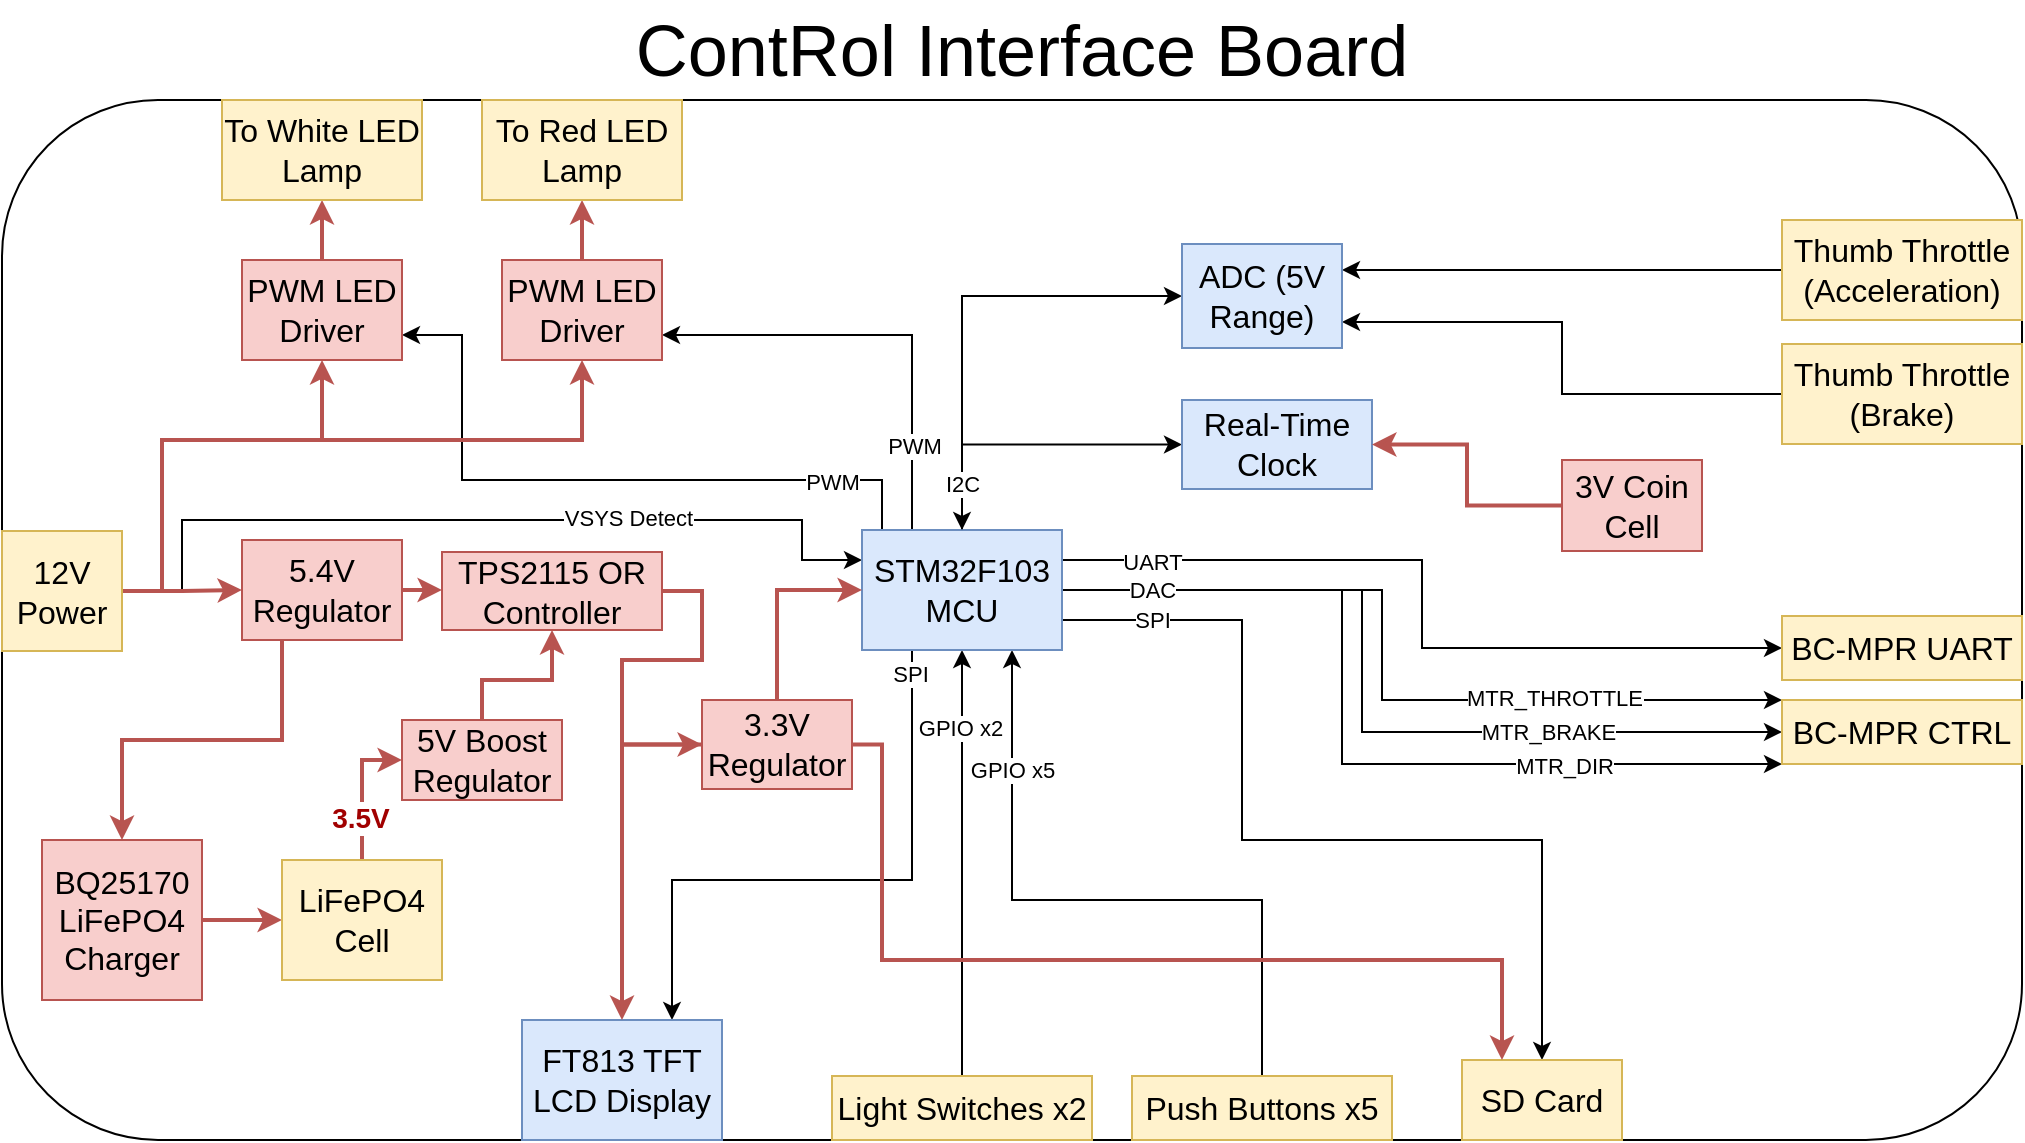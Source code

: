 <mxfile version="22.1.18" type="device">
  <diagram name="Page-1" id="DU1WIyxH42wrOqtbVyOI">
    <mxGraphModel dx="1434" dy="844" grid="1" gridSize="10" guides="1" tooltips="1" connect="1" arrows="1" fold="1" page="1" pageScale="1" pageWidth="1100" pageHeight="850" math="0" shadow="0">
      <root>
        <mxCell id="0" />
        <mxCell id="1" parent="0" />
        <mxCell id="OFXTIT4xApqQ2Ra7HmwU-2" value="" style="rounded=1;whiteSpace=wrap;html=1;" parent="1" vertex="1">
          <mxGeometry x="60" y="180" width="1010" height="520" as="geometry" />
        </mxCell>
        <mxCell id="OFXTIT4xApqQ2Ra7HmwU-4" value="ContRol Interface Board" style="text;html=1;strokeColor=none;fillColor=none;align=center;verticalAlign=middle;whiteSpace=wrap;rounded=0;fontSize=36;" parent="1" vertex="1">
          <mxGeometry x="350" y="130" width="440" height="50" as="geometry" />
        </mxCell>
        <mxCell id="OFXTIT4xApqQ2Ra7HmwU-23" style="edgeStyle=orthogonalEdgeStyle;rounded=0;orthogonalLoop=1;jettySize=auto;html=1;exitX=0.25;exitY=0;exitDx=0;exitDy=0;entryX=1;entryY=0.75;entryDx=0;entryDy=0;" parent="1" source="OFXTIT4xApqQ2Ra7HmwU-5" target="OFXTIT4xApqQ2Ra7HmwU-15" edge="1">
          <mxGeometry relative="1" as="geometry" />
        </mxCell>
        <mxCell id="OFXTIT4xApqQ2Ra7HmwU-27" value="PWM" style="edgeLabel;html=1;align=center;verticalAlign=middle;resizable=0;points=[];" parent="OFXTIT4xApqQ2Ra7HmwU-23" vertex="1" connectable="0">
          <mxGeometry x="0.645" y="3" relative="1" as="geometry">
            <mxPoint x="86" y="52" as="offset" />
          </mxGeometry>
        </mxCell>
        <mxCell id="OFXTIT4xApqQ2Ra7HmwU-24" style="edgeStyle=orthogonalEdgeStyle;rounded=0;orthogonalLoop=1;jettySize=auto;html=1;exitX=0.25;exitY=0;exitDx=0;exitDy=0;entryX=1;entryY=0.75;entryDx=0;entryDy=0;" parent="1" source="OFXTIT4xApqQ2Ra7HmwU-5" target="OFXTIT4xApqQ2Ra7HmwU-14" edge="1">
          <mxGeometry relative="1" as="geometry">
            <Array as="points">
              <mxPoint x="500" y="395" />
              <mxPoint x="500" y="370" />
              <mxPoint x="290" y="370" />
              <mxPoint x="290" y="298" />
            </Array>
          </mxGeometry>
        </mxCell>
        <mxCell id="OFXTIT4xApqQ2Ra7HmwU-26" value="PWM" style="edgeLabel;html=1;align=center;verticalAlign=middle;resizable=0;points=[];" parent="OFXTIT4xApqQ2Ra7HmwU-24" vertex="1" connectable="0">
          <mxGeometry x="0.836" relative="1" as="geometry">
            <mxPoint x="186" y="73" as="offset" />
          </mxGeometry>
        </mxCell>
        <mxCell id="p1Ai8-NW_MYThjUpGvwp-1" style="edgeStyle=orthogonalEdgeStyle;rounded=0;orthogonalLoop=1;jettySize=auto;html=1;exitX=1;exitY=0.25;exitDx=0;exitDy=0;entryX=0;entryY=0.5;entryDx=0;entryDy=0;" parent="1" source="OFXTIT4xApqQ2Ra7HmwU-5" target="OFXTIT4xApqQ2Ra7HmwU-64" edge="1">
          <mxGeometry relative="1" as="geometry" />
        </mxCell>
        <mxCell id="p1Ai8-NW_MYThjUpGvwp-2" value="UART" style="edgeLabel;html=1;align=center;verticalAlign=middle;resizable=0;points=[];" parent="p1Ai8-NW_MYThjUpGvwp-1" vertex="1" connectable="0">
          <mxGeometry x="-0.78" y="-1" relative="1" as="geometry">
            <mxPoint as="offset" />
          </mxGeometry>
        </mxCell>
        <mxCell id="p1Ai8-NW_MYThjUpGvwp-4" style="edgeStyle=orthogonalEdgeStyle;rounded=0;orthogonalLoop=1;jettySize=auto;html=1;exitX=1;exitY=0.5;exitDx=0;exitDy=0;entryX=0;entryY=0;entryDx=0;entryDy=0;" parent="1" source="OFXTIT4xApqQ2Ra7HmwU-5" target="p1Ai8-NW_MYThjUpGvwp-3" edge="1">
          <mxGeometry relative="1" as="geometry">
            <Array as="points">
              <mxPoint x="750" y="425" />
              <mxPoint x="750" y="480" />
            </Array>
          </mxGeometry>
        </mxCell>
        <mxCell id="p1Ai8-NW_MYThjUpGvwp-7" value="MTR_THROTTLE" style="edgeLabel;html=1;align=center;verticalAlign=middle;resizable=0;points=[];" parent="p1Ai8-NW_MYThjUpGvwp-4" vertex="1" connectable="0">
          <mxGeometry x="0.447" y="1" relative="1" as="geometry">
            <mxPoint as="offset" />
          </mxGeometry>
        </mxCell>
        <mxCell id="p1Ai8-NW_MYThjUpGvwp-5" style="edgeStyle=orthogonalEdgeStyle;rounded=0;orthogonalLoop=1;jettySize=auto;html=1;exitX=1;exitY=0.5;exitDx=0;exitDy=0;entryX=0;entryY=0.5;entryDx=0;entryDy=0;" parent="1" source="OFXTIT4xApqQ2Ra7HmwU-5" target="p1Ai8-NW_MYThjUpGvwp-3" edge="1">
          <mxGeometry relative="1" as="geometry">
            <Array as="points">
              <mxPoint x="740" y="425" />
              <mxPoint x="740" y="496" />
            </Array>
          </mxGeometry>
        </mxCell>
        <mxCell id="p1Ai8-NW_MYThjUpGvwp-8" value="MTR_BRAKE" style="edgeLabel;html=1;align=center;verticalAlign=middle;resizable=0;points=[];" parent="p1Ai8-NW_MYThjUpGvwp-5" vertex="1" connectable="0">
          <mxGeometry x="0.429" y="-1" relative="1" as="geometry">
            <mxPoint x="6" y="-1" as="offset" />
          </mxGeometry>
        </mxCell>
        <mxCell id="p1Ai8-NW_MYThjUpGvwp-6" style="edgeStyle=orthogonalEdgeStyle;rounded=0;orthogonalLoop=1;jettySize=auto;html=1;exitX=1;exitY=0.5;exitDx=0;exitDy=0;entryX=0;entryY=1;entryDx=0;entryDy=0;" parent="1" source="OFXTIT4xApqQ2Ra7HmwU-5" target="p1Ai8-NW_MYThjUpGvwp-3" edge="1">
          <mxGeometry relative="1" as="geometry">
            <Array as="points">
              <mxPoint x="730" y="425" />
              <mxPoint x="730" y="512" />
            </Array>
          </mxGeometry>
        </mxCell>
        <mxCell id="p1Ai8-NW_MYThjUpGvwp-10" value="MTR_DIR" style="edgeLabel;html=1;align=center;verticalAlign=middle;resizable=0;points=[];" parent="p1Ai8-NW_MYThjUpGvwp-6" vertex="1" connectable="0">
          <mxGeometry x="0.512" y="-1" relative="1" as="geometry">
            <mxPoint as="offset" />
          </mxGeometry>
        </mxCell>
        <mxCell id="C6wNyZwViqPI6TZBWglV-10" value="DAC" style="edgeLabel;html=1;align=center;verticalAlign=middle;resizable=0;points=[];" parent="p1Ai8-NW_MYThjUpGvwp-6" vertex="1" connectable="0">
          <mxGeometry x="-0.8" y="2" relative="1" as="geometry">
            <mxPoint y="2" as="offset" />
          </mxGeometry>
        </mxCell>
        <mxCell id="p1Ai8-NW_MYThjUpGvwp-12" style="edgeStyle=orthogonalEdgeStyle;rounded=0;orthogonalLoop=1;jettySize=auto;html=1;exitX=0.75;exitY=1;exitDx=0;exitDy=0;entryX=0.5;entryY=0;entryDx=0;entryDy=0;startArrow=classic;startFill=1;endArrow=none;endFill=0;" parent="1" source="OFXTIT4xApqQ2Ra7HmwU-5" target="p1Ai8-NW_MYThjUpGvwp-11" edge="1">
          <mxGeometry relative="1" as="geometry">
            <Array as="points">
              <mxPoint x="565" y="580" />
              <mxPoint x="690" y="580" />
            </Array>
          </mxGeometry>
        </mxCell>
        <mxCell id="p1Ai8-NW_MYThjUpGvwp-13" value="GPIO x5" style="edgeLabel;html=1;align=center;verticalAlign=middle;resizable=0;points=[];" parent="p1Ai8-NW_MYThjUpGvwp-12" vertex="1" connectable="0">
          <mxGeometry x="-0.571" y="-2" relative="1" as="geometry">
            <mxPoint x="2" y="-13" as="offset" />
          </mxGeometry>
        </mxCell>
        <mxCell id="C6wNyZwViqPI6TZBWglV-2" style="edgeStyle=orthogonalEdgeStyle;rounded=0;orthogonalLoop=1;jettySize=auto;html=1;exitX=0.5;exitY=1;exitDx=0;exitDy=0;entryX=0.5;entryY=0;entryDx=0;entryDy=0;startArrow=classic;startFill=1;endArrow=none;endFill=0;" parent="1" source="OFXTIT4xApqQ2Ra7HmwU-5" target="C6wNyZwViqPI6TZBWglV-1" edge="1">
          <mxGeometry relative="1" as="geometry">
            <Array as="points">
              <mxPoint x="540" y="530" />
              <mxPoint x="540" y="530" />
            </Array>
          </mxGeometry>
        </mxCell>
        <mxCell id="C6wNyZwViqPI6TZBWglV-4" value="GPIO x2" style="edgeLabel;html=1;align=center;verticalAlign=middle;resizable=0;points=[];" parent="C6wNyZwViqPI6TZBWglV-2" vertex="1" connectable="0">
          <mxGeometry x="-0.848" y="-1" relative="1" as="geometry">
            <mxPoint y="23" as="offset" />
          </mxGeometry>
        </mxCell>
        <mxCell id="C6wNyZwViqPI6TZBWglV-11" style="edgeStyle=orthogonalEdgeStyle;rounded=0;orthogonalLoop=1;jettySize=auto;html=1;exitX=0;exitY=0.25;exitDx=0;exitDy=0;entryX=1;entryY=0.5;entryDx=0;entryDy=0;endArrow=none;endFill=0;startArrow=classic;startFill=1;" parent="1" source="OFXTIT4xApqQ2Ra7HmwU-5" target="OFXTIT4xApqQ2Ra7HmwU-12" edge="1">
          <mxGeometry relative="1" as="geometry">
            <Array as="points">
              <mxPoint x="460" y="410" />
              <mxPoint x="460" y="390" />
              <mxPoint x="150" y="390" />
              <mxPoint x="150" y="426" />
            </Array>
          </mxGeometry>
        </mxCell>
        <mxCell id="C6wNyZwViqPI6TZBWglV-12" value="VSYS Detect" style="edgeLabel;html=1;align=center;verticalAlign=middle;resizable=0;points=[];" parent="C6wNyZwViqPI6TZBWglV-11" vertex="1" connectable="0">
          <mxGeometry x="-0.355" y="-1" relative="1" as="geometry">
            <mxPoint as="offset" />
          </mxGeometry>
        </mxCell>
        <mxCell id="C6wNyZwViqPI6TZBWglV-13" style="edgeStyle=orthogonalEdgeStyle;rounded=0;orthogonalLoop=1;jettySize=auto;html=1;exitX=0.5;exitY=0;exitDx=0;exitDy=0;entryX=0;entryY=0.5;entryDx=0;entryDy=0;" parent="1" source="OFXTIT4xApqQ2Ra7HmwU-5" target="C6wNyZwViqPI6TZBWglV-5" edge="1">
          <mxGeometry relative="1" as="geometry" />
        </mxCell>
        <mxCell id="C6wNyZwViqPI6TZBWglV-40" style="edgeStyle=orthogonalEdgeStyle;rounded=0;orthogonalLoop=1;jettySize=auto;html=1;exitX=1;exitY=0.75;exitDx=0;exitDy=0;entryX=0.5;entryY=0;entryDx=0;entryDy=0;" parent="1" source="OFXTIT4xApqQ2Ra7HmwU-5" target="OFXTIT4xApqQ2Ra7HmwU-39" edge="1">
          <mxGeometry relative="1" as="geometry">
            <Array as="points">
              <mxPoint x="680" y="440" />
              <mxPoint x="680" y="550" />
              <mxPoint x="830" y="550" />
            </Array>
          </mxGeometry>
        </mxCell>
        <mxCell id="C6wNyZwViqPI6TZBWglV-41" value="SPI" style="edgeLabel;html=1;align=center;verticalAlign=middle;resizable=0;points=[];" parent="C6wNyZwViqPI6TZBWglV-40" vertex="1" connectable="0">
          <mxGeometry x="-0.827" relative="1" as="geometry">
            <mxPoint x="5" as="offset" />
          </mxGeometry>
        </mxCell>
        <mxCell id="sAeIsuw2qAjUhxFN0VYT-1" style="edgeStyle=orthogonalEdgeStyle;rounded=0;orthogonalLoop=1;jettySize=auto;html=1;exitX=0.25;exitY=1;exitDx=0;exitDy=0;entryX=0.75;entryY=0;entryDx=0;entryDy=0;" parent="1" source="OFXTIT4xApqQ2Ra7HmwU-5" target="OFXTIT4xApqQ2Ra7HmwU-28" edge="1">
          <mxGeometry relative="1" as="geometry">
            <Array as="points">
              <mxPoint x="515" y="570" />
              <mxPoint x="395" y="570" />
            </Array>
          </mxGeometry>
        </mxCell>
        <mxCell id="sAeIsuw2qAjUhxFN0VYT-2" value="SPI" style="edgeLabel;html=1;align=center;verticalAlign=middle;resizable=0;points=[];" parent="sAeIsuw2qAjUhxFN0VYT-1" vertex="1" connectable="0">
          <mxGeometry x="-0.921" y="-1" relative="1" as="geometry">
            <mxPoint as="offset" />
          </mxGeometry>
        </mxCell>
        <mxCell id="OFXTIT4xApqQ2Ra7HmwU-5" value="STM32F103 MCU" style="rounded=0;whiteSpace=wrap;html=1;fillColor=#dae8fc;strokeColor=#6c8ebf;fontSize=16;" parent="1" vertex="1">
          <mxGeometry x="490" y="395" width="100" height="60" as="geometry" />
        </mxCell>
        <mxCell id="C6wNyZwViqPI6TZBWglV-26" style="edgeStyle=orthogonalEdgeStyle;rounded=0;orthogonalLoop=1;jettySize=auto;html=1;exitX=0.25;exitY=1;exitDx=0;exitDy=0;entryX=0.5;entryY=0;entryDx=0;entryDy=0;fillColor=#f8cecc;strokeColor=#b85450;strokeWidth=2;" parent="1" source="OFXTIT4xApqQ2Ra7HmwU-10" target="C6wNyZwViqPI6TZBWglV-19" edge="1">
          <mxGeometry relative="1" as="geometry" />
        </mxCell>
        <mxCell id="C6wNyZwViqPI6TZBWglV-33" style="edgeStyle=orthogonalEdgeStyle;rounded=0;orthogonalLoop=1;jettySize=auto;html=1;exitX=1;exitY=0.5;exitDx=0;exitDy=0;entryX=0;entryY=0.5;entryDx=0;entryDy=0;fillColor=#f8cecc;strokeColor=#b85450;strokeWidth=2;" parent="1" source="OFXTIT4xApqQ2Ra7HmwU-10" target="C6wNyZwViqPI6TZBWglV-30" edge="1">
          <mxGeometry relative="1" as="geometry" />
        </mxCell>
        <mxCell id="OFXTIT4xApqQ2Ra7HmwU-10" value="5.4V Regulator" style="rounded=0;whiteSpace=wrap;html=1;fillColor=#f8cecc;strokeColor=#b85450;fontSize=16;" parent="1" vertex="1">
          <mxGeometry x="180" y="400" width="80" height="50" as="geometry" />
        </mxCell>
        <mxCell id="OFXTIT4xApqQ2Ra7HmwU-13" style="edgeStyle=orthogonalEdgeStyle;rounded=0;orthogonalLoop=1;jettySize=auto;html=1;exitX=1;exitY=0.5;exitDx=0;exitDy=0;entryX=0;entryY=0.5;entryDx=0;entryDy=0;fillColor=#f8cecc;strokeColor=#b85450;strokeWidth=2;" parent="1" source="OFXTIT4xApqQ2Ra7HmwU-12" target="OFXTIT4xApqQ2Ra7HmwU-10" edge="1">
          <mxGeometry relative="1" as="geometry" />
        </mxCell>
        <mxCell id="OFXTIT4xApqQ2Ra7HmwU-16" style="edgeStyle=orthogonalEdgeStyle;rounded=0;orthogonalLoop=1;jettySize=auto;html=1;exitX=1;exitY=0.5;exitDx=0;exitDy=0;entryX=0.5;entryY=1;entryDx=0;entryDy=0;fillColor=#f8cecc;strokeColor=#b85450;strokeWidth=2;" parent="1" source="OFXTIT4xApqQ2Ra7HmwU-12" target="OFXTIT4xApqQ2Ra7HmwU-14" edge="1">
          <mxGeometry relative="1" as="geometry">
            <Array as="points">
              <mxPoint x="140" y="426" />
              <mxPoint x="140" y="350" />
              <mxPoint x="220" y="350" />
            </Array>
          </mxGeometry>
        </mxCell>
        <mxCell id="OFXTIT4xApqQ2Ra7HmwU-17" style="edgeStyle=orthogonalEdgeStyle;rounded=0;orthogonalLoop=1;jettySize=auto;html=1;exitX=1;exitY=0.5;exitDx=0;exitDy=0;entryX=0.5;entryY=1;entryDx=0;entryDy=0;fillColor=#f8cecc;strokeColor=#b85450;strokeWidth=2;" parent="1" source="OFXTIT4xApqQ2Ra7HmwU-12" target="OFXTIT4xApqQ2Ra7HmwU-15" edge="1">
          <mxGeometry relative="1" as="geometry">
            <Array as="points">
              <mxPoint x="140" y="426" />
              <mxPoint x="140" y="350" />
              <mxPoint x="350" y="350" />
            </Array>
          </mxGeometry>
        </mxCell>
        <mxCell id="OFXTIT4xApqQ2Ra7HmwU-12" value="12V Power" style="rounded=0;whiteSpace=wrap;html=1;fillColor=#fff2cc;strokeColor=#d6b656;fontSize=16;" parent="1" vertex="1">
          <mxGeometry x="60" y="395.5" width="60" height="60" as="geometry" />
        </mxCell>
        <mxCell id="OFXTIT4xApqQ2Ra7HmwU-19" style="edgeStyle=orthogonalEdgeStyle;rounded=0;orthogonalLoop=1;jettySize=auto;html=1;exitX=0.5;exitY=0;exitDx=0;exitDy=0;entryX=0.5;entryY=1;entryDx=0;entryDy=0;fillColor=#f8cecc;strokeColor=#b85450;strokeWidth=2;" parent="1" source="OFXTIT4xApqQ2Ra7HmwU-14" target="OFXTIT4xApqQ2Ra7HmwU-18" edge="1">
          <mxGeometry relative="1" as="geometry" />
        </mxCell>
        <mxCell id="OFXTIT4xApqQ2Ra7HmwU-14" value="PWM LED Driver" style="rounded=0;whiteSpace=wrap;html=1;fillColor=#f8cecc;strokeColor=#b85450;fontSize=16;" parent="1" vertex="1">
          <mxGeometry x="180" y="260" width="80" height="50" as="geometry" />
        </mxCell>
        <mxCell id="OFXTIT4xApqQ2Ra7HmwU-22" style="edgeStyle=orthogonalEdgeStyle;rounded=0;orthogonalLoop=1;jettySize=auto;html=1;exitX=0.5;exitY=0;exitDx=0;exitDy=0;entryX=0.5;entryY=1;entryDx=0;entryDy=0;strokeWidth=2;fillColor=#f8cecc;strokeColor=#b85450;" parent="1" source="OFXTIT4xApqQ2Ra7HmwU-15" target="OFXTIT4xApqQ2Ra7HmwU-21" edge="1">
          <mxGeometry relative="1" as="geometry" />
        </mxCell>
        <mxCell id="OFXTIT4xApqQ2Ra7HmwU-15" value="PWM LED Driver" style="rounded=0;whiteSpace=wrap;html=1;fillColor=#f8cecc;strokeColor=#b85450;fontSize=16;" parent="1" vertex="1">
          <mxGeometry x="310" y="260" width="80" height="50" as="geometry" />
        </mxCell>
        <mxCell id="OFXTIT4xApqQ2Ra7HmwU-18" value="To White LED Lamp" style="rounded=0;whiteSpace=wrap;html=1;fillColor=#fff2cc;strokeColor=#d6b656;fontSize=16;" parent="1" vertex="1">
          <mxGeometry x="170" y="180" width="100" height="50" as="geometry" />
        </mxCell>
        <mxCell id="OFXTIT4xApqQ2Ra7HmwU-21" value="To Red LED Lamp" style="rounded=0;whiteSpace=wrap;html=1;fillColor=#fff2cc;strokeColor=#d6b656;fontSize=16;" parent="1" vertex="1">
          <mxGeometry x="300" y="180" width="100" height="50" as="geometry" />
        </mxCell>
        <mxCell id="OFXTIT4xApqQ2Ra7HmwU-28" value="FT813 TFT LCD Display" style="rounded=0;whiteSpace=wrap;html=1;fillColor=#dae8fc;strokeColor=#6c8ebf;fontSize=16;" parent="1" vertex="1">
          <mxGeometry x="320" y="640" width="100" height="60" as="geometry" />
        </mxCell>
        <mxCell id="C6wNyZwViqPI6TZBWglV-34" style="edgeStyle=orthogonalEdgeStyle;rounded=0;orthogonalLoop=1;jettySize=auto;html=1;exitX=0.5;exitY=0;exitDx=0;exitDy=0;entryX=0.5;entryY=1;entryDx=0;entryDy=0;fillColor=#f8cecc;strokeColor=#b85450;strokeWidth=2;" parent="1" source="OFXTIT4xApqQ2Ra7HmwU-29" target="C6wNyZwViqPI6TZBWglV-30" edge="1">
          <mxGeometry relative="1" as="geometry">
            <Array as="points">
              <mxPoint x="300" y="470" />
              <mxPoint x="335" y="470" />
            </Array>
          </mxGeometry>
        </mxCell>
        <mxCell id="OFXTIT4xApqQ2Ra7HmwU-29" value="5V Boost Regulator" style="rounded=0;whiteSpace=wrap;html=1;fillColor=#f8cecc;strokeColor=#b85450;fontSize=16;" parent="1" vertex="1">
          <mxGeometry x="260" y="490" width="80" height="40" as="geometry" />
        </mxCell>
        <mxCell id="OFXTIT4xApqQ2Ra7HmwU-39" value="SD Card" style="rounded=0;whiteSpace=wrap;html=1;fillColor=#fff2cc;strokeColor=#d6b656;fontSize=16;" parent="1" vertex="1">
          <mxGeometry x="790" y="660" width="80" height="40" as="geometry" />
        </mxCell>
        <mxCell id="OFXTIT4xApqQ2Ra7HmwU-60" style="edgeStyle=orthogonalEdgeStyle;rounded=0;orthogonalLoop=1;jettySize=auto;html=1;exitX=0;exitY=0.5;exitDx=0;exitDy=0;entryX=1;entryY=0.25;entryDx=0;entryDy=0;" parent="1" source="OFXTIT4xApqQ2Ra7HmwU-50" target="OFXTIT4xApqQ2Ra7HmwU-59" edge="1">
          <mxGeometry relative="1" as="geometry" />
        </mxCell>
        <mxCell id="OFXTIT4xApqQ2Ra7HmwU-50" value="Thumb Throttle (Acceleration)" style="rounded=0;whiteSpace=wrap;html=1;fillColor=#fff2cc;strokeColor=#d6b656;fontSize=16;" parent="1" vertex="1">
          <mxGeometry x="950" y="240" width="120" height="50" as="geometry" />
        </mxCell>
        <mxCell id="OFXTIT4xApqQ2Ra7HmwU-61" style="edgeStyle=orthogonalEdgeStyle;rounded=0;orthogonalLoop=1;jettySize=auto;html=1;exitX=0;exitY=0.5;exitDx=0;exitDy=0;entryX=1;entryY=0.75;entryDx=0;entryDy=0;" parent="1" source="OFXTIT4xApqQ2Ra7HmwU-51" target="OFXTIT4xApqQ2Ra7HmwU-59" edge="1">
          <mxGeometry relative="1" as="geometry" />
        </mxCell>
        <mxCell id="OFXTIT4xApqQ2Ra7HmwU-51" value="Thumb Throttle (Brake)" style="rounded=0;whiteSpace=wrap;html=1;fillColor=#fff2cc;strokeColor=#d6b656;fontSize=16;" parent="1" vertex="1">
          <mxGeometry x="950" y="302" width="120" height="50" as="geometry" />
        </mxCell>
        <mxCell id="OFXTIT4xApqQ2Ra7HmwU-62" style="edgeStyle=orthogonalEdgeStyle;rounded=0;orthogonalLoop=1;jettySize=auto;html=1;exitX=0;exitY=0.5;exitDx=0;exitDy=0;entryX=0.5;entryY=0;entryDx=0;entryDy=0;startArrow=classic;startFill=1;" parent="1" source="OFXTIT4xApqQ2Ra7HmwU-59" target="OFXTIT4xApqQ2Ra7HmwU-5" edge="1">
          <mxGeometry relative="1" as="geometry" />
        </mxCell>
        <mxCell id="OFXTIT4xApqQ2Ra7HmwU-63" value="I2C" style="edgeLabel;html=1;align=center;verticalAlign=middle;resizable=0;points=[];" parent="OFXTIT4xApqQ2Ra7HmwU-62" vertex="1" connectable="0">
          <mxGeometry x="0.597" relative="1" as="geometry">
            <mxPoint y="22" as="offset" />
          </mxGeometry>
        </mxCell>
        <mxCell id="OFXTIT4xApqQ2Ra7HmwU-59" value="ADC (5V Range)" style="rounded=0;whiteSpace=wrap;html=1;fillColor=#dae8fc;strokeColor=#6c8ebf;fontSize=16;" parent="1" vertex="1">
          <mxGeometry x="650" y="252" width="80" height="52" as="geometry" />
        </mxCell>
        <mxCell id="OFXTIT4xApqQ2Ra7HmwU-64" value="BC-MPR UART" style="rounded=0;whiteSpace=wrap;html=1;fillColor=#fff2cc;strokeColor=#d6b656;fontSize=16;" parent="1" vertex="1">
          <mxGeometry x="950" y="438" width="120" height="32" as="geometry" />
        </mxCell>
        <mxCell id="p1Ai8-NW_MYThjUpGvwp-3" value="BC-MPR CTRL" style="rounded=0;whiteSpace=wrap;html=1;fillColor=#fff2cc;strokeColor=#d6b656;fontSize=16;" parent="1" vertex="1">
          <mxGeometry x="950" y="480" width="120" height="32" as="geometry" />
        </mxCell>
        <mxCell id="p1Ai8-NW_MYThjUpGvwp-11" value="Push Buttons x5" style="rounded=0;whiteSpace=wrap;html=1;fillColor=#fff2cc;strokeColor=#d6b656;fontSize=16;" parent="1" vertex="1">
          <mxGeometry x="625" y="668" width="130" height="32" as="geometry" />
        </mxCell>
        <mxCell id="C6wNyZwViqPI6TZBWglV-1" value="Light Switches x2" style="rounded=0;whiteSpace=wrap;html=1;fillColor=#fff2cc;strokeColor=#d6b656;fontSize=16;" parent="1" vertex="1">
          <mxGeometry x="475" y="668" width="130" height="32" as="geometry" />
        </mxCell>
        <mxCell id="C6wNyZwViqPI6TZBWglV-5" value="Real-Time Clock" style="rounded=0;whiteSpace=wrap;html=1;fillColor=#dae8fc;strokeColor=#6c8ebf;fontSize=16;" parent="1" vertex="1">
          <mxGeometry x="650" y="330" width="95" height="44.5" as="geometry" />
        </mxCell>
        <mxCell id="C6wNyZwViqPI6TZBWglV-7" style="edgeStyle=orthogonalEdgeStyle;rounded=0;orthogonalLoop=1;jettySize=auto;html=1;exitX=0;exitY=0.5;exitDx=0;exitDy=0;entryX=1;entryY=0.5;entryDx=0;entryDy=0;fillColor=#f8cecc;strokeColor=#b85450;strokeWidth=2;" parent="1" source="C6wNyZwViqPI6TZBWglV-6" target="C6wNyZwViqPI6TZBWglV-5" edge="1">
          <mxGeometry relative="1" as="geometry" />
        </mxCell>
        <mxCell id="C6wNyZwViqPI6TZBWglV-6" value="3V Coin Cell" style="rounded=0;whiteSpace=wrap;html=1;fillColor=#f8cecc;strokeColor=#b85450;fontSize=16;" parent="1" vertex="1">
          <mxGeometry x="840" y="360" width="70" height="45.5" as="geometry" />
        </mxCell>
        <mxCell id="C6wNyZwViqPI6TZBWglV-36" style="edgeStyle=orthogonalEdgeStyle;rounded=0;orthogonalLoop=1;jettySize=auto;html=1;exitX=0;exitY=0.5;exitDx=0;exitDy=0;entryX=0.5;entryY=0;entryDx=0;entryDy=0;fillColor=#f8cecc;strokeColor=#b85450;strokeWidth=2;" parent="1" source="C6wNyZwViqPI6TZBWglV-14" target="OFXTIT4xApqQ2Ra7HmwU-28" edge="1">
          <mxGeometry relative="1" as="geometry" />
        </mxCell>
        <mxCell id="C6wNyZwViqPI6TZBWglV-37" style="edgeStyle=orthogonalEdgeStyle;rounded=0;orthogonalLoop=1;jettySize=auto;html=1;exitX=0.5;exitY=0;exitDx=0;exitDy=0;entryX=0;entryY=0.5;entryDx=0;entryDy=0;fillColor=#f8cecc;strokeColor=#b85450;strokeWidth=2;" parent="1" source="C6wNyZwViqPI6TZBWglV-14" target="OFXTIT4xApqQ2Ra7HmwU-5" edge="1">
          <mxGeometry relative="1" as="geometry" />
        </mxCell>
        <mxCell id="C6wNyZwViqPI6TZBWglV-43" style="edgeStyle=orthogonalEdgeStyle;rounded=0;orthogonalLoop=1;jettySize=auto;html=1;exitX=1;exitY=0.5;exitDx=0;exitDy=0;entryX=0.25;entryY=0;entryDx=0;entryDy=0;fillColor=#f8cecc;strokeColor=#b85450;strokeWidth=2;" parent="1" source="C6wNyZwViqPI6TZBWglV-14" target="OFXTIT4xApqQ2Ra7HmwU-39" edge="1">
          <mxGeometry relative="1" as="geometry">
            <Array as="points">
              <mxPoint x="500" y="502" />
              <mxPoint x="500" y="610" />
              <mxPoint x="810" y="610" />
            </Array>
          </mxGeometry>
        </mxCell>
        <mxCell id="C6wNyZwViqPI6TZBWglV-14" value="3.3V Regulator" style="rounded=0;whiteSpace=wrap;html=1;fillColor=#f8cecc;strokeColor=#b85450;fontSize=16;" parent="1" vertex="1">
          <mxGeometry x="410" y="480" width="75" height="44.5" as="geometry" />
        </mxCell>
        <mxCell id="C6wNyZwViqPI6TZBWglV-22" style="edgeStyle=orthogonalEdgeStyle;rounded=0;orthogonalLoop=1;jettySize=auto;html=1;exitX=1;exitY=0.5;exitDx=0;exitDy=0;entryX=0;entryY=0.5;entryDx=0;entryDy=0;fillColor=#f8cecc;strokeColor=#b85450;strokeWidth=2;" parent="1" source="C6wNyZwViqPI6TZBWglV-19" target="C6wNyZwViqPI6TZBWglV-20" edge="1">
          <mxGeometry relative="1" as="geometry" />
        </mxCell>
        <mxCell id="C6wNyZwViqPI6TZBWglV-19" value="BQ25170&lt;br&gt;LiFePO4 Charger" style="rounded=0;whiteSpace=wrap;html=1;fillColor=#f8cecc;strokeColor=#b85450;fontSize=16;" parent="1" vertex="1">
          <mxGeometry x="80" y="550" width="80" height="80" as="geometry" />
        </mxCell>
        <mxCell id="C6wNyZwViqPI6TZBWglV-29" style="edgeStyle=orthogonalEdgeStyle;rounded=0;orthogonalLoop=1;jettySize=auto;html=1;exitX=0.5;exitY=0;exitDx=0;exitDy=0;entryX=0;entryY=0.5;entryDx=0;entryDy=0;fillColor=#f8cecc;strokeColor=#b85450;strokeWidth=2;" parent="1" source="C6wNyZwViqPI6TZBWglV-20" target="OFXTIT4xApqQ2Ra7HmwU-29" edge="1">
          <mxGeometry relative="1" as="geometry" />
        </mxCell>
        <mxCell id="C6wNyZwViqPI6TZBWglV-42" value="3.5V" style="edgeLabel;html=1;align=center;verticalAlign=middle;resizable=0;points=[];fontSize=14;fontStyle=1;fontColor=#A10000;" parent="C6wNyZwViqPI6TZBWglV-29" vertex="1" connectable="0">
          <mxGeometry x="-0.381" y="1" relative="1" as="geometry">
            <mxPoint as="offset" />
          </mxGeometry>
        </mxCell>
        <mxCell id="C6wNyZwViqPI6TZBWglV-20" value="LiFePO4 Cell" style="rounded=0;whiteSpace=wrap;html=1;fillColor=#fff2cc;strokeColor=#d6b656;fontSize=16;" parent="1" vertex="1">
          <mxGeometry x="200" y="560" width="80" height="60" as="geometry" />
        </mxCell>
        <mxCell id="C6wNyZwViqPI6TZBWglV-35" style="edgeStyle=orthogonalEdgeStyle;rounded=0;orthogonalLoop=1;jettySize=auto;html=1;exitX=1;exitY=0.5;exitDx=0;exitDy=0;entryX=0;entryY=0.5;entryDx=0;entryDy=0;fillColor=#f8cecc;strokeColor=#b85450;strokeWidth=2;" parent="1" source="C6wNyZwViqPI6TZBWglV-30" target="C6wNyZwViqPI6TZBWglV-14" edge="1">
          <mxGeometry relative="1" as="geometry">
            <Array as="points">
              <mxPoint x="410" y="425" />
              <mxPoint x="410" y="460" />
              <mxPoint x="370" y="460" />
              <mxPoint x="370" y="502" />
            </Array>
          </mxGeometry>
        </mxCell>
        <mxCell id="C6wNyZwViqPI6TZBWglV-30" value="TPS2115 OR Controller" style="rounded=0;whiteSpace=wrap;html=1;fillColor=#f8cecc;strokeColor=#b85450;fontSize=16;" parent="1" vertex="1">
          <mxGeometry x="280" y="406" width="110" height="39" as="geometry" />
        </mxCell>
      </root>
    </mxGraphModel>
  </diagram>
</mxfile>
